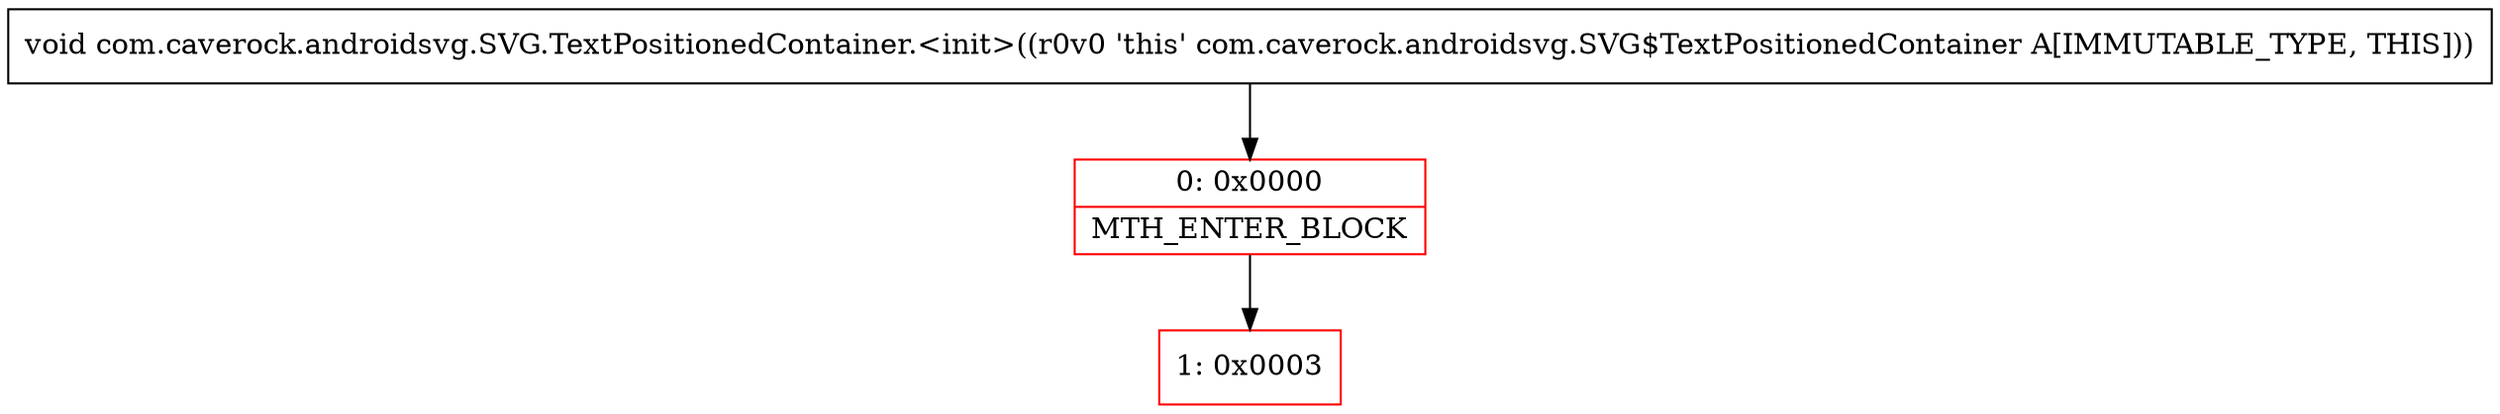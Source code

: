 digraph "CFG forcom.caverock.androidsvg.SVG.TextPositionedContainer.\<init\>()V" {
subgraph cluster_Region_191797920 {
label = "R(0)";
node [shape=record,color=blue];
}
Node_0 [shape=record,color=red,label="{0\:\ 0x0000|MTH_ENTER_BLOCK\l}"];
Node_1 [shape=record,color=red,label="{1\:\ 0x0003}"];
MethodNode[shape=record,label="{void com.caverock.androidsvg.SVG.TextPositionedContainer.\<init\>((r0v0 'this' com.caverock.androidsvg.SVG$TextPositionedContainer A[IMMUTABLE_TYPE, THIS])) }"];
MethodNode -> Node_0;
Node_0 -> Node_1;
}

